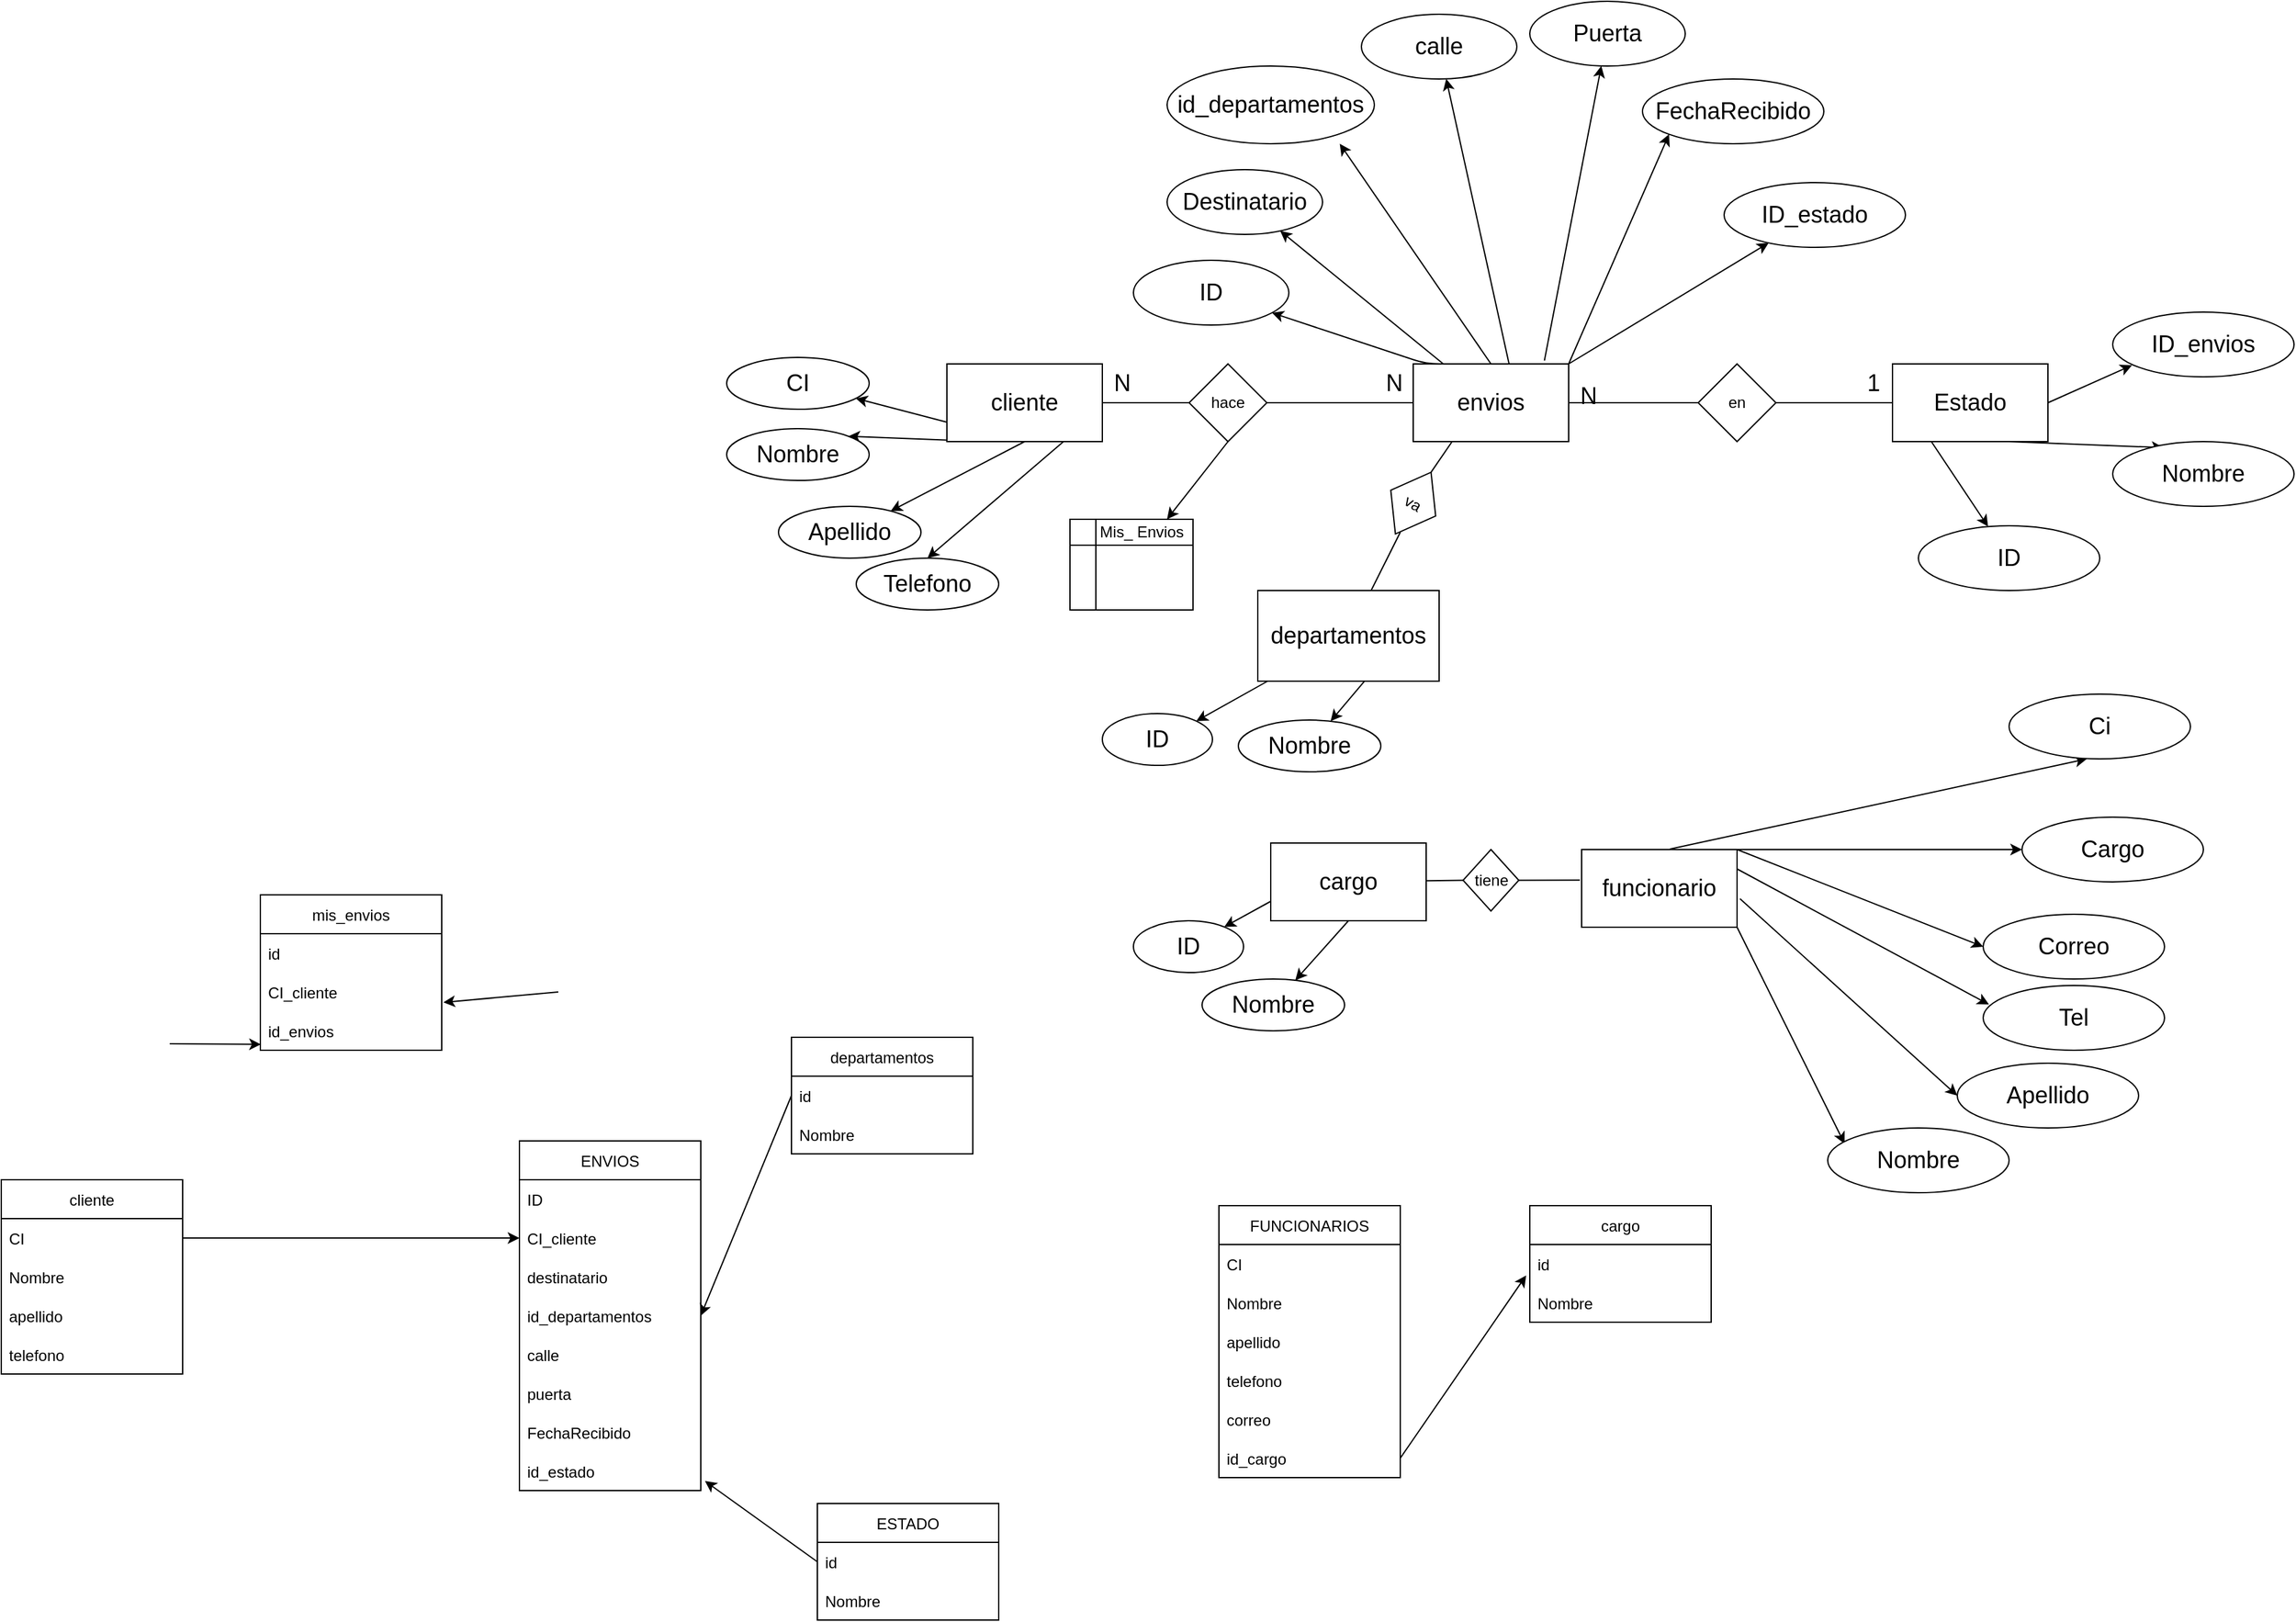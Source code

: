 <mxfile>
    <diagram id="PpOpDed-Cj3VtkSKyzxm" name="Página-1">
        <mxGraphModel dx="1969" dy="617" grid="1" gridSize="10" guides="1" tooltips="1" connect="1" arrows="1" fold="1" page="1" pageScale="1" pageWidth="827" pageHeight="1169" math="0" shadow="0">
            <root>
                <mxCell id="0"/>
                <mxCell id="1" parent="0"/>
                <mxCell id="36" style="edgeStyle=none;html=1;exitX=0.25;exitY=1;exitDx=0;exitDy=0;fontSize=18;entryX=1;entryY=0;entryDx=0;entryDy=0;" parent="1" source="15" target="39" edge="1">
                    <mxGeometry relative="1" as="geometry">
                        <mxPoint x="150" y="460" as="targetPoint"/>
                    </mxGeometry>
                </mxCell>
                <mxCell id="37" style="edgeStyle=none;html=1;exitX=0;exitY=0.75;exitDx=0;exitDy=0;fontSize=18;" parent="1" source="15" target="38" edge="1">
                    <mxGeometry relative="1" as="geometry">
                        <mxPoint x="100" y="400" as="targetPoint"/>
                    </mxGeometry>
                </mxCell>
                <mxCell id="40" style="edgeStyle=none;html=1;exitX=0.5;exitY=1;exitDx=0;exitDy=0;fontSize=18;" parent="1" source="15" target="41" edge="1">
                    <mxGeometry relative="1" as="geometry">
                        <mxPoint x="190" y="490" as="targetPoint"/>
                    </mxGeometry>
                </mxCell>
                <mxCell id="43" style="edgeStyle=none;html=1;exitX=0.75;exitY=1;exitDx=0;exitDy=0;entryX=0.5;entryY=0;entryDx=0;entryDy=0;fontSize=18;" parent="1" source="15" target="42" edge="1">
                    <mxGeometry relative="1" as="geometry"/>
                </mxCell>
                <mxCell id="15" value="&lt;font style=&quot;font-size: 18px&quot;&gt;cliente&lt;/font&gt;" style="rounded=0;whiteSpace=wrap;html=1;" parent="1" vertex="1">
                    <mxGeometry x="150" y="330" width="120" height="60" as="geometry"/>
                </mxCell>
                <mxCell id="16" value="" style="endArrow=none;html=1;exitX=1;exitY=0.5;exitDx=0;exitDy=0;startArrow=none;" parent="1" source="17" edge="1">
                    <mxGeometry width="50" height="50" relative="1" as="geometry">
                        <mxPoint x="570" y="430" as="sourcePoint"/>
                        <mxPoint x="510" y="360" as="targetPoint"/>
                    </mxGeometry>
                </mxCell>
                <mxCell id="44" style="edgeStyle=none;html=1;fontSize=18;" parent="1" source="19" target="47" edge="1">
                    <mxGeometry relative="1" as="geometry">
                        <mxPoint x="480" y="260" as="targetPoint"/>
                    </mxGeometry>
                </mxCell>
                <mxCell id="45" style="edgeStyle=none;html=1;exitX=0.25;exitY=0;exitDx=0;exitDy=0;fontSize=18;" parent="1" source="19" target="46" edge="1">
                    <mxGeometry relative="1" as="geometry">
                        <mxPoint x="310" y="260" as="targetPoint"/>
                        <Array as="points">
                            <mxPoint x="520" y="330"/>
                        </Array>
                    </mxGeometry>
                </mxCell>
                <mxCell id="161" style="edgeStyle=none;html=1;exitX=0.5;exitY=1;exitDx=0;exitDy=0;" parent="1" source="17" target="162" edge="1">
                    <mxGeometry relative="1" as="geometry">
                        <mxPoint x="350" y="430" as="targetPoint"/>
                    </mxGeometry>
                </mxCell>
                <mxCell id="17" value="hace" style="rhombus;whiteSpace=wrap;html=1;" parent="1" vertex="1">
                    <mxGeometry x="337" y="330" width="60" height="60" as="geometry"/>
                </mxCell>
                <mxCell id="18" value="" style="endArrow=none;html=1;exitX=1;exitY=0.5;exitDx=0;exitDy=0;" parent="1" source="15" target="17" edge="1">
                    <mxGeometry width="50" height="50" relative="1" as="geometry">
                        <mxPoint x="270" y="360" as="sourcePoint"/>
                        <mxPoint x="510" y="360" as="targetPoint"/>
                    </mxGeometry>
                </mxCell>
                <mxCell id="51" style="edgeStyle=none;html=1;exitX=0.618;exitY=0.013;exitDx=0;exitDy=0;fontSize=18;exitPerimeter=0;" parent="1" source="19" target="50" edge="1">
                    <mxGeometry relative="1" as="geometry"/>
                </mxCell>
                <mxCell id="52" style="edgeStyle=none;html=1;exitX=0.844;exitY=-0.043;exitDx=0;exitDy=0;fontSize=18;exitPerimeter=0;" parent="1" source="19" target="53" edge="1">
                    <mxGeometry relative="1" as="geometry">
                        <mxPoint x="730" y="240" as="targetPoint"/>
                    </mxGeometry>
                </mxCell>
                <mxCell id="55" style="edgeStyle=none;html=1;exitX=1;exitY=0;exitDx=0;exitDy=0;fontSize=18;entryX=0;entryY=1;entryDx=0;entryDy=0;" parent="1" source="19" target="56" edge="1">
                    <mxGeometry relative="1" as="geometry">
                        <mxPoint x="760" y="230" as="targetPoint"/>
                    </mxGeometry>
                </mxCell>
                <mxCell id="84" style="edgeStyle=none;html=1;exitX=1;exitY=0;exitDx=0;exitDy=0;" parent="1" source="19" target="85" edge="1">
                    <mxGeometry relative="1" as="geometry">
                        <mxPoint x="760" y="280" as="targetPoint"/>
                    </mxGeometry>
                </mxCell>
                <mxCell id="97" style="edgeStyle=none;html=1;exitX=0.5;exitY=0;exitDx=0;exitDy=0;entryX=0.833;entryY=1;entryDx=0;entryDy=0;entryPerimeter=0;" parent="1" source="19" target="98" edge="1">
                    <mxGeometry relative="1" as="geometry">
                        <mxPoint x="480" y="180" as="targetPoint"/>
                    </mxGeometry>
                </mxCell>
                <mxCell id="19" value="&lt;font style=&quot;font-size: 18px&quot;&gt;envios&lt;/font&gt;" style="rounded=0;whiteSpace=wrap;html=1;" parent="1" vertex="1">
                    <mxGeometry x="510" y="330" width="120" height="60" as="geometry"/>
                </mxCell>
                <mxCell id="20" value="" style="endArrow=none;html=1;exitX=1;exitY=0.5;exitDx=0;exitDy=0;startArrow=none;" parent="1" source="22" edge="1">
                    <mxGeometry width="50" height="50" relative="1" as="geometry">
                        <mxPoint x="810" y="420" as="sourcePoint"/>
                        <mxPoint x="880" y="360" as="targetPoint"/>
                    </mxGeometry>
                </mxCell>
                <mxCell id="57" style="edgeStyle=none;html=1;exitX=0.25;exitY=1;exitDx=0;exitDy=0;fontSize=18;" parent="1" source="21" target="60" edge="1">
                    <mxGeometry relative="1" as="geometry">
                        <mxPoint x="900" y="460" as="targetPoint"/>
                    </mxGeometry>
                </mxCell>
                <mxCell id="58" style="edgeStyle=none;html=1;exitX=0.75;exitY=1;exitDx=0;exitDy=0;fontSize=18;entryX=0.28;entryY=0.093;entryDx=0;entryDy=0;entryPerimeter=0;" parent="1" source="21" target="61" edge="1">
                    <mxGeometry relative="1" as="geometry">
                        <mxPoint x="1050" y="440" as="targetPoint"/>
                    </mxGeometry>
                </mxCell>
                <mxCell id="95" style="edgeStyle=none;html=1;exitX=1;exitY=0.5;exitDx=0;exitDy=0;entryX=0.106;entryY=0.821;entryDx=0;entryDy=0;entryPerimeter=0;" parent="1" source="21" target="96" edge="1">
                    <mxGeometry relative="1" as="geometry">
                        <mxPoint x="1060" y="330" as="targetPoint"/>
                    </mxGeometry>
                </mxCell>
                <mxCell id="21" value="&lt;font style=&quot;font-size: 18px&quot;&gt;Estado&lt;/font&gt;" style="rounded=0;whiteSpace=wrap;html=1;" parent="1" vertex="1">
                    <mxGeometry x="880" y="330" width="120" height="60" as="geometry"/>
                </mxCell>
                <mxCell id="22" value="en" style="rhombus;whiteSpace=wrap;html=1;" parent="1" vertex="1">
                    <mxGeometry x="730" y="330" width="60" height="60" as="geometry"/>
                </mxCell>
                <mxCell id="23" value="" style="endArrow=none;html=1;exitX=1;exitY=0.5;exitDx=0;exitDy=0;" parent="1" source="19" target="22" edge="1">
                    <mxGeometry width="50" height="50" relative="1" as="geometry">
                        <mxPoint x="630" y="360" as="sourcePoint"/>
                        <mxPoint x="880" y="360" as="targetPoint"/>
                    </mxGeometry>
                </mxCell>
                <mxCell id="67" style="edgeStyle=none;html=1;exitX=0.569;exitY=-0.006;exitDx=0;exitDy=0;fontSize=18;entryX=0.429;entryY=1;entryDx=0;entryDy=0;entryPerimeter=0;exitPerimeter=0;" parent="1" source="35" target="68" edge="1">
                    <mxGeometry relative="1" as="geometry">
                        <mxPoint x="497" y="775" as="targetPoint"/>
                    </mxGeometry>
                </mxCell>
                <mxCell id="69" style="edgeStyle=none;html=1;exitX=1;exitY=1;exitDx=0;exitDy=0;fontSize=18;entryX=0.093;entryY=0.244;entryDx=0;entryDy=0;entryPerimeter=0;" parent="1" source="35" target="70" edge="1">
                    <mxGeometry relative="1" as="geometry">
                        <mxPoint x="567" y="805" as="targetPoint"/>
                    </mxGeometry>
                </mxCell>
                <mxCell id="72" style="edgeStyle=none;html=1;exitX=1.019;exitY=0.634;exitDx=0;exitDy=0;fontSize=18;exitPerimeter=0;entryX=0;entryY=0.5;entryDx=0;entryDy=0;" parent="1" source="35" target="71" edge="1">
                    <mxGeometry relative="1" as="geometry">
                        <mxPoint x="960" y="820" as="targetPoint"/>
                    </mxGeometry>
                </mxCell>
                <mxCell id="74" style="edgeStyle=none;html=1;exitX=1;exitY=0.25;exitDx=0;exitDy=0;entryX=0.032;entryY=0.293;entryDx=0;entryDy=0;entryPerimeter=0;fontSize=18;" parent="1" source="35" target="73" edge="1">
                    <mxGeometry relative="1" as="geometry"/>
                </mxCell>
                <mxCell id="75" style="edgeStyle=none;html=1;exitX=1;exitY=0;exitDx=0;exitDy=0;fontSize=18;entryX=0;entryY=0.5;entryDx=0;entryDy=0;" parent="1" source="35" target="76" edge="1">
                    <mxGeometry relative="1" as="geometry">
                        <mxPoint x="687" y="685" as="targetPoint"/>
                    </mxGeometry>
                </mxCell>
                <mxCell id="77" style="edgeStyle=none;html=1;exitX=0.75;exitY=0;exitDx=0;exitDy=0;fontSize=18;entryX=0;entryY=0.5;entryDx=0;entryDy=0;" parent="1" source="35" target="78" edge="1">
                    <mxGeometry relative="1" as="geometry">
                        <mxPoint x="657" y="615" as="targetPoint"/>
                    </mxGeometry>
                </mxCell>
                <mxCell id="35" value="&lt;font style=&quot;font-size: 18px&quot;&gt;funcionario&lt;/font&gt;" style="rounded=0;whiteSpace=wrap;html=1;" parent="1" vertex="1">
                    <mxGeometry x="640" y="705" width="120" height="60" as="geometry"/>
                </mxCell>
                <mxCell id="38" value="CI" style="ellipse;whiteSpace=wrap;html=1;fontSize=18;" parent="1" vertex="1">
                    <mxGeometry x="-20" y="325" width="110" height="40" as="geometry"/>
                </mxCell>
                <mxCell id="39" value="Nombre" style="ellipse;whiteSpace=wrap;html=1;fontSize=18;" parent="1" vertex="1">
                    <mxGeometry x="-20" y="380" width="110" height="40" as="geometry"/>
                </mxCell>
                <mxCell id="41" value="Apellido" style="ellipse;whiteSpace=wrap;html=1;fontSize=18;" parent="1" vertex="1">
                    <mxGeometry x="20" y="440" width="110" height="40" as="geometry"/>
                </mxCell>
                <mxCell id="42" value="Telefono" style="ellipse;whiteSpace=wrap;html=1;fontSize=18;" parent="1" vertex="1">
                    <mxGeometry x="80" y="480" width="110" height="40" as="geometry"/>
                </mxCell>
                <mxCell id="46" value="ID" style="ellipse;whiteSpace=wrap;html=1;fontSize=18;" parent="1" vertex="1">
                    <mxGeometry x="294" y="250" width="120" height="50" as="geometry"/>
                </mxCell>
                <mxCell id="47" value="Destinatario" style="ellipse;whiteSpace=wrap;html=1;fontSize=18;" parent="1" vertex="1">
                    <mxGeometry x="320" y="180" width="120" height="50" as="geometry"/>
                </mxCell>
                <mxCell id="50" value="calle" style="ellipse;whiteSpace=wrap;html=1;fontSize=18;" parent="1" vertex="1">
                    <mxGeometry x="470" y="60" width="120" height="50" as="geometry"/>
                </mxCell>
                <mxCell id="53" value="Puerta" style="ellipse;whiteSpace=wrap;html=1;fontSize=18;" parent="1" vertex="1">
                    <mxGeometry x="600" y="50" width="120" height="50" as="geometry"/>
                </mxCell>
                <mxCell id="56" value="FechaRecibido" style="ellipse;whiteSpace=wrap;html=1;fontSize=18;" parent="1" vertex="1">
                    <mxGeometry x="687" y="110" width="140" height="50" as="geometry"/>
                </mxCell>
                <mxCell id="60" value="ID" style="ellipse;whiteSpace=wrap;html=1;fontSize=18;" parent="1" vertex="1">
                    <mxGeometry x="900" y="455" width="140" height="50" as="geometry"/>
                </mxCell>
                <mxCell id="61" value="Nombre" style="ellipse;whiteSpace=wrap;html=1;fontSize=18;" parent="1" vertex="1">
                    <mxGeometry x="1050" y="390" width="140" height="50" as="geometry"/>
                </mxCell>
                <mxCell id="62" value="N" style="text;html=1;align=center;verticalAlign=middle;resizable=0;points=[];autosize=1;strokeColor=none;fillColor=none;fontSize=18;" parent="1" vertex="1">
                    <mxGeometry x="270" y="330" width="30" height="30" as="geometry"/>
                </mxCell>
                <mxCell id="63" value="N" style="text;html=1;align=center;verticalAlign=middle;resizable=0;points=[];autosize=1;strokeColor=none;fillColor=none;fontSize=18;" parent="1" vertex="1">
                    <mxGeometry x="480" y="330" width="30" height="30" as="geometry"/>
                </mxCell>
                <mxCell id="65" value="N" style="text;html=1;align=center;verticalAlign=middle;resizable=0;points=[];autosize=1;strokeColor=none;fillColor=none;fontSize=18;" parent="1" vertex="1">
                    <mxGeometry x="630" y="340" width="30" height="30" as="geometry"/>
                </mxCell>
                <mxCell id="66" value="1" style="text;html=1;align=center;verticalAlign=middle;resizable=0;points=[];autosize=1;strokeColor=none;fillColor=none;fontSize=18;" parent="1" vertex="1">
                    <mxGeometry x="850" y="330" width="30" height="30" as="geometry"/>
                </mxCell>
                <mxCell id="68" value="Ci" style="ellipse;whiteSpace=wrap;html=1;fontSize=18;" parent="1" vertex="1">
                    <mxGeometry x="970" y="585" width="140" height="50" as="geometry"/>
                </mxCell>
                <mxCell id="70" value="Nombre" style="ellipse;whiteSpace=wrap;html=1;fontSize=18;" parent="1" vertex="1">
                    <mxGeometry x="830" y="920" width="140" height="50" as="geometry"/>
                </mxCell>
                <mxCell id="71" value="Apellido" style="ellipse;whiteSpace=wrap;html=1;fontSize=18;" parent="1" vertex="1">
                    <mxGeometry x="930" y="870" width="140" height="50" as="geometry"/>
                </mxCell>
                <mxCell id="73" value="Tel" style="ellipse;whiteSpace=wrap;html=1;fontSize=18;" parent="1" vertex="1">
                    <mxGeometry x="950" y="810" width="140" height="50" as="geometry"/>
                </mxCell>
                <mxCell id="76" value="Correo" style="ellipse;whiteSpace=wrap;html=1;fontSize=18;" parent="1" vertex="1">
                    <mxGeometry x="950" y="755" width="140" height="50" as="geometry"/>
                </mxCell>
                <mxCell id="78" value="Cargo" style="ellipse;whiteSpace=wrap;html=1;fontSize=18;" parent="1" vertex="1">
                    <mxGeometry x="980" y="680" width="140" height="50" as="geometry"/>
                </mxCell>
                <mxCell id="85" value="ID_estado" style="ellipse;whiteSpace=wrap;html=1;fontSize=18;" parent="1" vertex="1">
                    <mxGeometry x="750" y="190" width="140" height="50" as="geometry"/>
                </mxCell>
                <mxCell id="91" style="edgeStyle=none;html=1;entryX=1;entryY=0;entryDx=0;entryDy=0;" parent="1" source="87" target="94" edge="1">
                    <mxGeometry relative="1" as="geometry">
                        <mxPoint x="250" y="590" as="targetPoint"/>
                    </mxGeometry>
                </mxCell>
                <mxCell id="92" style="edgeStyle=none;html=1;exitX=0.591;exitY=0.994;exitDx=0;exitDy=0;exitPerimeter=0;" parent="1" source="87" target="93" edge="1">
                    <mxGeometry relative="1" as="geometry">
                        <mxPoint x="220" y="690" as="targetPoint"/>
                    </mxGeometry>
                </mxCell>
                <mxCell id="87" value="&lt;span style=&quot;font-size: 18px&quot;&gt;departamentos&lt;/span&gt;" style="rounded=0;whiteSpace=wrap;html=1;" parent="1" vertex="1">
                    <mxGeometry x="390" y="505" width="140" height="70" as="geometry"/>
                </mxCell>
                <mxCell id="88" value="" style="endArrow=none;html=1;exitX=0.565;exitY=0.945;exitDx=0;exitDy=0;startArrow=none;exitPerimeter=0;" parent="1" source="89" target="87" edge="1">
                    <mxGeometry width="50" height="50" relative="1" as="geometry">
                        <mxPoint x="440" y="454.996" as="sourcePoint"/>
                        <mxPoint x="683.75" y="413.68" as="targetPoint"/>
                    </mxGeometry>
                </mxCell>
                <mxCell id="89" value="va" style="rhombus;whiteSpace=wrap;html=1;rotation=30;" parent="1" vertex="1">
                    <mxGeometry x="490" y="410" width="40" height="55" as="geometry"/>
                </mxCell>
                <mxCell id="90" value="" style="endArrow=none;html=1;entryX=0.5;entryY=0;entryDx=0;entryDy=0;exitX=0.25;exitY=1;exitDx=0;exitDy=0;" parent="1" source="19" target="89" edge="1">
                    <mxGeometry width="50" height="50" relative="1" as="geometry">
                        <mxPoint x="520" y="390" as="sourcePoint"/>
                        <mxPoint x="350" y="555" as="targetPoint"/>
                    </mxGeometry>
                </mxCell>
                <mxCell id="93" value="Nombre" style="ellipse;whiteSpace=wrap;html=1;fontSize=18;" parent="1" vertex="1">
                    <mxGeometry x="375" y="605" width="110" height="40" as="geometry"/>
                </mxCell>
                <mxCell id="94" value="ID" style="ellipse;whiteSpace=wrap;html=1;fontSize=18;" parent="1" vertex="1">
                    <mxGeometry x="270" y="600" width="85" height="40" as="geometry"/>
                </mxCell>
                <mxCell id="96" value="ID_envios" style="ellipse;whiteSpace=wrap;html=1;fontSize=18;" parent="1" vertex="1">
                    <mxGeometry x="1050" y="290" width="140" height="50" as="geometry"/>
                </mxCell>
                <mxCell id="98" value="id_departamentos" style="ellipse;whiteSpace=wrap;html=1;fontSize=18;" parent="1" vertex="1">
                    <mxGeometry x="320" y="100" width="160" height="60" as="geometry"/>
                </mxCell>
                <mxCell id="99" value="ENVIOS" style="swimlane;fontStyle=0;childLayout=stackLayout;horizontal=1;startSize=30;horizontalStack=0;resizeParent=1;resizeParentMax=0;resizeLast=0;collapsible=1;marginBottom=0;" parent="1" vertex="1">
                    <mxGeometry x="-180" y="930" width="140" height="270" as="geometry"/>
                </mxCell>
                <mxCell id="100" value="ID" style="text;strokeColor=none;fillColor=none;align=left;verticalAlign=middle;spacingLeft=4;spacingRight=4;overflow=hidden;points=[[0,0.5],[1,0.5]];portConstraint=eastwest;rotatable=0;" parent="99" vertex="1">
                    <mxGeometry y="30" width="140" height="30" as="geometry"/>
                </mxCell>
                <mxCell id="101" value="CI_cliente" style="text;strokeColor=none;fillColor=none;align=left;verticalAlign=middle;spacingLeft=4;spacingRight=4;overflow=hidden;points=[[0,0.5],[1,0.5]];portConstraint=eastwest;rotatable=0;" parent="99" vertex="1">
                    <mxGeometry y="60" width="140" height="30" as="geometry"/>
                </mxCell>
                <mxCell id="102" value="destinatario" style="text;strokeColor=none;fillColor=none;align=left;verticalAlign=middle;spacingLeft=4;spacingRight=4;overflow=hidden;points=[[0,0.5],[1,0.5]];portConstraint=eastwest;rotatable=0;" parent="99" vertex="1">
                    <mxGeometry y="90" width="140" height="30" as="geometry"/>
                </mxCell>
                <mxCell id="113" value="id_departamentos" style="text;strokeColor=none;fillColor=none;align=left;verticalAlign=middle;spacingLeft=4;spacingRight=4;overflow=hidden;points=[[0,0.5],[1,0.5]];portConstraint=eastwest;rotatable=0;" parent="99" vertex="1">
                    <mxGeometry y="120" width="140" height="30" as="geometry"/>
                </mxCell>
                <mxCell id="114" value="calle" style="text;strokeColor=none;fillColor=none;align=left;verticalAlign=middle;spacingLeft=4;spacingRight=4;overflow=hidden;points=[[0,0.5],[1,0.5]];portConstraint=eastwest;rotatable=0;" parent="99" vertex="1">
                    <mxGeometry y="150" width="140" height="30" as="geometry"/>
                </mxCell>
                <mxCell id="115" value="puerta" style="text;strokeColor=none;fillColor=none;align=left;verticalAlign=middle;spacingLeft=4;spacingRight=4;overflow=hidden;points=[[0,0.5],[1,0.5]];portConstraint=eastwest;rotatable=0;" parent="99" vertex="1">
                    <mxGeometry y="180" width="140" height="30" as="geometry"/>
                </mxCell>
                <mxCell id="116" value="FechaRecibido" style="text;strokeColor=none;fillColor=none;align=left;verticalAlign=middle;spacingLeft=4;spacingRight=4;overflow=hidden;points=[[0,0.5],[1,0.5]];portConstraint=eastwest;rotatable=0;" parent="99" vertex="1">
                    <mxGeometry y="210" width="140" height="30" as="geometry"/>
                </mxCell>
                <mxCell id="117" value="id_estado" style="text;strokeColor=none;fillColor=none;align=left;verticalAlign=middle;spacingLeft=4;spacingRight=4;overflow=hidden;points=[[0,0.5],[1,0.5]];portConstraint=eastwest;rotatable=0;" parent="99" vertex="1">
                    <mxGeometry y="240" width="140" height="30" as="geometry"/>
                </mxCell>
                <mxCell id="103" value="departamentos" style="swimlane;fontStyle=0;childLayout=stackLayout;horizontal=1;startSize=30;horizontalStack=0;resizeParent=1;resizeParentMax=0;resizeLast=0;collapsible=1;marginBottom=0;" parent="1" vertex="1">
                    <mxGeometry x="30" y="850" width="140" height="90" as="geometry"/>
                </mxCell>
                <mxCell id="104" value="id" style="text;strokeColor=none;fillColor=none;align=left;verticalAlign=middle;spacingLeft=4;spacingRight=4;overflow=hidden;points=[[0,0.5],[1,0.5]];portConstraint=eastwest;rotatable=0;" parent="103" vertex="1">
                    <mxGeometry y="30" width="140" height="30" as="geometry"/>
                </mxCell>
                <mxCell id="105" value="Nombre" style="text;strokeColor=none;fillColor=none;align=left;verticalAlign=middle;spacingLeft=4;spacingRight=4;overflow=hidden;points=[[0,0.5],[1,0.5]];portConstraint=eastwest;rotatable=0;" parent="103" vertex="1">
                    <mxGeometry y="60" width="140" height="30" as="geometry"/>
                </mxCell>
                <mxCell id="120" value="cliente" style="swimlane;fontStyle=0;childLayout=stackLayout;horizontal=1;startSize=30;horizontalStack=0;resizeParent=1;resizeParentMax=0;resizeLast=0;collapsible=1;marginBottom=0;" parent="1" vertex="1">
                    <mxGeometry x="-580" y="960" width="140" height="150" as="geometry"/>
                </mxCell>
                <mxCell id="121" value="CI" style="text;strokeColor=none;fillColor=none;align=left;verticalAlign=middle;spacingLeft=4;spacingRight=4;overflow=hidden;points=[[0,0.5],[1,0.5]];portConstraint=eastwest;rotatable=0;" parent="120" vertex="1">
                    <mxGeometry y="30" width="140" height="30" as="geometry"/>
                </mxCell>
                <mxCell id="122" value="Nombre" style="text;strokeColor=none;fillColor=none;align=left;verticalAlign=middle;spacingLeft=4;spacingRight=4;overflow=hidden;points=[[0,0.5],[1,0.5]];portConstraint=eastwest;rotatable=0;" parent="120" vertex="1">
                    <mxGeometry y="60" width="140" height="30" as="geometry"/>
                </mxCell>
                <mxCell id="123" value="apellido" style="text;strokeColor=none;fillColor=none;align=left;verticalAlign=middle;spacingLeft=4;spacingRight=4;overflow=hidden;points=[[0,0.5],[1,0.5]];portConstraint=eastwest;rotatable=0;" parent="120" vertex="1">
                    <mxGeometry y="90" width="140" height="30" as="geometry"/>
                </mxCell>
                <mxCell id="124" value="telefono" style="text;strokeColor=none;fillColor=none;align=left;verticalAlign=middle;spacingLeft=4;spacingRight=4;overflow=hidden;points=[[0,0.5],[1,0.5]];portConstraint=eastwest;rotatable=0;" parent="120" vertex="1">
                    <mxGeometry y="120" width="140" height="30" as="geometry"/>
                </mxCell>
                <mxCell id="126" value="ESTADO" style="swimlane;fontStyle=0;childLayout=stackLayout;horizontal=1;startSize=30;horizontalStack=0;resizeParent=1;resizeParentMax=0;resizeLast=0;collapsible=1;marginBottom=0;" parent="1" vertex="1">
                    <mxGeometry x="50" y="1210" width="140" height="90" as="geometry"/>
                </mxCell>
                <mxCell id="127" value="id" style="text;strokeColor=none;fillColor=none;align=left;verticalAlign=middle;spacingLeft=4;spacingRight=4;overflow=hidden;points=[[0,0.5],[1,0.5]];portConstraint=eastwest;rotatable=0;" parent="126" vertex="1">
                    <mxGeometry y="30" width="140" height="30" as="geometry"/>
                </mxCell>
                <mxCell id="128" value="Nombre" style="text;strokeColor=none;fillColor=none;align=left;verticalAlign=middle;spacingLeft=4;spacingRight=4;overflow=hidden;points=[[0,0.5],[1,0.5]];portConstraint=eastwest;rotatable=0;" parent="126" vertex="1">
                    <mxGeometry y="60" width="140" height="30" as="geometry"/>
                </mxCell>
                <mxCell id="129" value="FUNCIONARIOS" style="swimlane;fontStyle=0;childLayout=stackLayout;horizontal=1;startSize=30;horizontalStack=0;resizeParent=1;resizeParentMax=0;resizeLast=0;collapsible=1;marginBottom=0;" parent="1" vertex="1">
                    <mxGeometry x="360" y="980" width="140" height="210" as="geometry"/>
                </mxCell>
                <mxCell id="130" value="CI" style="text;strokeColor=none;fillColor=none;align=left;verticalAlign=middle;spacingLeft=4;spacingRight=4;overflow=hidden;points=[[0,0.5],[1,0.5]];portConstraint=eastwest;rotatable=0;" parent="129" vertex="1">
                    <mxGeometry y="30" width="140" height="30" as="geometry"/>
                </mxCell>
                <mxCell id="131" value="Nombre" style="text;strokeColor=none;fillColor=none;align=left;verticalAlign=middle;spacingLeft=4;spacingRight=4;overflow=hidden;points=[[0,0.5],[1,0.5]];portConstraint=eastwest;rotatable=0;" parent="129" vertex="1">
                    <mxGeometry y="60" width="140" height="30" as="geometry"/>
                </mxCell>
                <mxCell id="132" value="apellido" style="text;strokeColor=none;fillColor=none;align=left;verticalAlign=middle;spacingLeft=4;spacingRight=4;overflow=hidden;points=[[0,0.5],[1,0.5]];portConstraint=eastwest;rotatable=0;" parent="129" vertex="1">
                    <mxGeometry y="90" width="140" height="30" as="geometry"/>
                </mxCell>
                <mxCell id="133" value="telefono" style="text;strokeColor=none;fillColor=none;align=left;verticalAlign=middle;spacingLeft=4;spacingRight=4;overflow=hidden;points=[[0,0.5],[1,0.5]];portConstraint=eastwest;rotatable=0;" parent="129" vertex="1">
                    <mxGeometry y="120" width="140" height="30" as="geometry"/>
                </mxCell>
                <mxCell id="134" value="correo" style="text;strokeColor=none;fillColor=none;align=left;verticalAlign=middle;spacingLeft=4;spacingRight=4;overflow=hidden;points=[[0,0.5],[1,0.5]];portConstraint=eastwest;rotatable=0;" parent="129" vertex="1">
                    <mxGeometry y="150" width="140" height="30" as="geometry"/>
                </mxCell>
                <mxCell id="141" value="id_cargo" style="text;strokeColor=none;fillColor=none;align=left;verticalAlign=middle;spacingLeft=4;spacingRight=4;overflow=hidden;points=[[0,0.5],[1,0.5]];portConstraint=eastwest;rotatable=0;" parent="129" vertex="1">
                    <mxGeometry y="180" width="140" height="30" as="geometry"/>
                </mxCell>
                <mxCell id="142" style="edgeStyle=none;html=1;exitX=1;exitY=0.5;exitDx=0;exitDy=0;entryX=-0.02;entryY=0.795;entryDx=0;entryDy=0;entryPerimeter=0;" parent="1" source="141" target="144" edge="1">
                    <mxGeometry relative="1" as="geometry">
                        <mxPoint x="620" y="1140" as="targetPoint"/>
                    </mxGeometry>
                </mxCell>
                <mxCell id="143" value="cargo" style="swimlane;fontStyle=0;childLayout=stackLayout;horizontal=1;startSize=30;horizontalStack=0;resizeParent=1;resizeParentMax=0;resizeLast=0;collapsible=1;marginBottom=0;" parent="1" vertex="1">
                    <mxGeometry x="600" y="980" width="140" height="90" as="geometry"/>
                </mxCell>
                <mxCell id="144" value="id" style="text;strokeColor=none;fillColor=none;align=left;verticalAlign=middle;spacingLeft=4;spacingRight=4;overflow=hidden;points=[[0,0.5],[1,0.5]];portConstraint=eastwest;rotatable=0;" parent="143" vertex="1">
                    <mxGeometry y="30" width="140" height="30" as="geometry"/>
                </mxCell>
                <mxCell id="145" value="Nombre" style="text;strokeColor=none;fillColor=none;align=left;verticalAlign=middle;spacingLeft=4;spacingRight=4;overflow=hidden;points=[[0,0.5],[1,0.5]];portConstraint=eastwest;rotatable=0;" parent="143" vertex="1">
                    <mxGeometry y="60" width="140" height="30" as="geometry"/>
                </mxCell>
                <mxCell id="150" value="" style="endArrow=none;html=1;exitX=0;exitY=0.5;exitDx=0;exitDy=0;startArrow=none;" parent="1" source="151" target="153" edge="1">
                    <mxGeometry width="50" height="50" relative="1" as="geometry">
                        <mxPoint x="446.25" y="511.316" as="sourcePoint"/>
                        <mxPoint x="470" y="735" as="targetPoint"/>
                    </mxGeometry>
                </mxCell>
                <mxCell id="151" value="tiene" style="rhombus;whiteSpace=wrap;html=1;rotation=0;" parent="1" vertex="1">
                    <mxGeometry x="548.5" y="705" width="43" height="47.5" as="geometry"/>
                </mxCell>
                <mxCell id="152" value="" style="endArrow=none;html=1;exitX=-0.011;exitY=0.394;exitDx=0;exitDy=0;startArrow=none;exitPerimeter=0;" parent="1" source="35" target="151" edge="1">
                    <mxGeometry width="50" height="50" relative="1" as="geometry">
                        <mxPoint x="640" y="735" as="sourcePoint"/>
                        <mxPoint x="470" y="735" as="targetPoint"/>
                    </mxGeometry>
                </mxCell>
                <mxCell id="156" style="edgeStyle=none;html=1;exitX=0.5;exitY=1;exitDx=0;exitDy=0;" parent="1" source="153" target="155" edge="1">
                    <mxGeometry relative="1" as="geometry"/>
                </mxCell>
                <mxCell id="157" style="edgeStyle=none;html=1;exitX=0;exitY=0.75;exitDx=0;exitDy=0;" parent="1" source="153" target="154" edge="1">
                    <mxGeometry relative="1" as="geometry"/>
                </mxCell>
                <mxCell id="153" value="&lt;span style=&quot;font-size: 18px&quot;&gt;cargo&lt;/span&gt;" style="rounded=0;whiteSpace=wrap;html=1;" parent="1" vertex="1">
                    <mxGeometry x="400" y="700" width="120" height="60" as="geometry"/>
                </mxCell>
                <mxCell id="154" value="ID" style="ellipse;whiteSpace=wrap;html=1;fontSize=18;" parent="1" vertex="1">
                    <mxGeometry x="294" y="760" width="85" height="40" as="geometry"/>
                </mxCell>
                <mxCell id="155" value="Nombre" style="ellipse;whiteSpace=wrap;html=1;fontSize=18;" parent="1" vertex="1">
                    <mxGeometry x="347" y="805" width="110" height="40" as="geometry"/>
                </mxCell>
                <mxCell id="158" style="edgeStyle=none;html=1;exitX=1;exitY=0.5;exitDx=0;exitDy=0;entryX=0;entryY=0.5;entryDx=0;entryDy=0;" parent="1" source="121" target="101" edge="1">
                    <mxGeometry relative="1" as="geometry"/>
                </mxCell>
                <mxCell id="159" style="edgeStyle=none;html=1;exitX=0;exitY=0.5;exitDx=0;exitDy=0;entryX=1;entryY=0.5;entryDx=0;entryDy=0;" parent="1" source="104" target="113" edge="1">
                    <mxGeometry relative="1" as="geometry"/>
                </mxCell>
                <mxCell id="160" style="edgeStyle=none;html=1;exitX=0;exitY=0.5;exitDx=0;exitDy=0;entryX=1.023;entryY=0.755;entryDx=0;entryDy=0;entryPerimeter=0;" parent="1" source="127" target="117" edge="1">
                    <mxGeometry relative="1" as="geometry"/>
                </mxCell>
                <mxCell id="162" value="" style="shape=internalStorage;whiteSpace=wrap;html=1;backgroundOutline=1;" parent="1" vertex="1">
                    <mxGeometry x="245" y="450" width="95" height="70" as="geometry"/>
                </mxCell>
                <mxCell id="163" value="Mis_ Envios" style="text;html=1;align=center;verticalAlign=middle;resizable=0;points=[];autosize=1;strokeColor=none;fillColor=none;" parent="1" vertex="1">
                    <mxGeometry x="260" y="450" width="80" height="20" as="geometry"/>
                </mxCell>
                <mxCell id="164" style="edgeStyle=none;html=1;entryX=1.009;entryY=0.768;entryDx=0;entryDy=0;entryPerimeter=0;" edge="1" parent="1" target="168">
                    <mxGeometry relative="1" as="geometry">
                        <mxPoint x="-240" y="900" as="targetPoint"/>
                        <mxPoint x="-150" y="815" as="sourcePoint"/>
                    </mxGeometry>
                </mxCell>
                <mxCell id="165" style="edgeStyle=none;html=1;entryX=0.003;entryY=0.848;entryDx=0;entryDy=0;entryPerimeter=0;" edge="1" parent="1" target="169">
                    <mxGeometry relative="1" as="geometry">
                        <mxPoint x="-340" y="900" as="targetPoint"/>
                        <mxPoint x="-450" y="855" as="sourcePoint"/>
                    </mxGeometry>
                </mxCell>
                <mxCell id="166" value="mis_envios" style="swimlane;fontStyle=0;childLayout=stackLayout;horizontal=1;startSize=30;horizontalStack=0;resizeParent=1;resizeParentMax=0;resizeLast=0;collapsible=1;marginBottom=0;" vertex="1" parent="1">
                    <mxGeometry x="-380" y="740" width="140" height="120" as="geometry"/>
                </mxCell>
                <mxCell id="167" value="id" style="text;strokeColor=none;fillColor=none;align=left;verticalAlign=middle;spacingLeft=4;spacingRight=4;overflow=hidden;points=[[0,0.5],[1,0.5]];portConstraint=eastwest;rotatable=0;" vertex="1" parent="166">
                    <mxGeometry y="30" width="140" height="30" as="geometry"/>
                </mxCell>
                <mxCell id="168" value="CI_cliente" style="text;strokeColor=none;fillColor=none;align=left;verticalAlign=middle;spacingLeft=4;spacingRight=4;overflow=hidden;points=[[0,0.5],[1,0.5]];portConstraint=eastwest;rotatable=0;" vertex="1" parent="166">
                    <mxGeometry y="60" width="140" height="30" as="geometry"/>
                </mxCell>
                <mxCell id="169" value="id_envios" style="text;strokeColor=none;fillColor=none;align=left;verticalAlign=middle;spacingLeft=4;spacingRight=4;overflow=hidden;points=[[0,0.5],[1,0.5]];portConstraint=eastwest;rotatable=0;" vertex="1" parent="166">
                    <mxGeometry y="90" width="140" height="30" as="geometry"/>
                </mxCell>
            </root>
        </mxGraphModel>
    </diagram>
</mxfile>